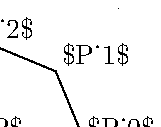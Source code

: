 beginfig(0)

draw for d:=0 upto 7: cm*dir(45d)-- endfor cycle;

label.rt("$P_0$", cm*right);
label.urt("$P_1$", cm*dir 45);
label.top("$P_2$", cm*up);
label.ulft("$P_3$", cm*dir 135);
label.lft("$P_4$", cm*left);
label.llft("$P_5$", cm*dir 225);
label.bot("$P_6$", cm*down);
label.lrt("$P_7$", cm*dir -45);
label("$P$", origin);

draw (-1.5cm, -1.5cm) withpen nullpen withcolor black;
draw (1.5cm, 1.5cm) withpen nullpen withcolor black;

endfig
